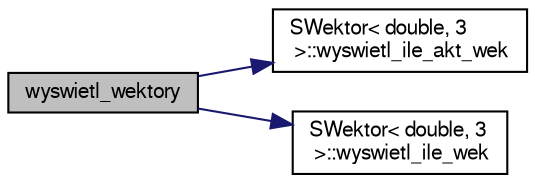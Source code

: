 digraph "wyswietl_wektory"
{
 // LATEX_PDF_SIZE
  edge [fontname="FreeSans",fontsize="10",labelfontname="FreeSans",labelfontsize="10"];
  node [fontname="FreeSans",fontsize="10",shape=record];
  rankdir="LR";
  Node1 [label="wyswietl_wektory",height=0.2,width=0.4,color="black", fillcolor="grey75", style="filled", fontcolor="black",tooltip=" "];
  Node1 -> Node2 [color="midnightblue",fontsize="10",style="solid",fontname="FreeSans"];
  Node2 [label="SWektor\< double, 3\l \>::wyswietl_ile_akt_wek",height=0.2,width=0.4,color="black", fillcolor="white", style="filled",URL="$a00097.html#a4c6985476780b4b08ec519debc68f03c",tooltip=" "];
  Node1 -> Node3 [color="midnightblue",fontsize="10",style="solid",fontname="FreeSans"];
  Node3 [label="SWektor\< double, 3\l \>::wyswietl_ile_wek",height=0.2,width=0.4,color="black", fillcolor="white", style="filled",URL="$a00097.html#a36e477e02c34a794ca7c441e5759f891",tooltip=" "];
}
